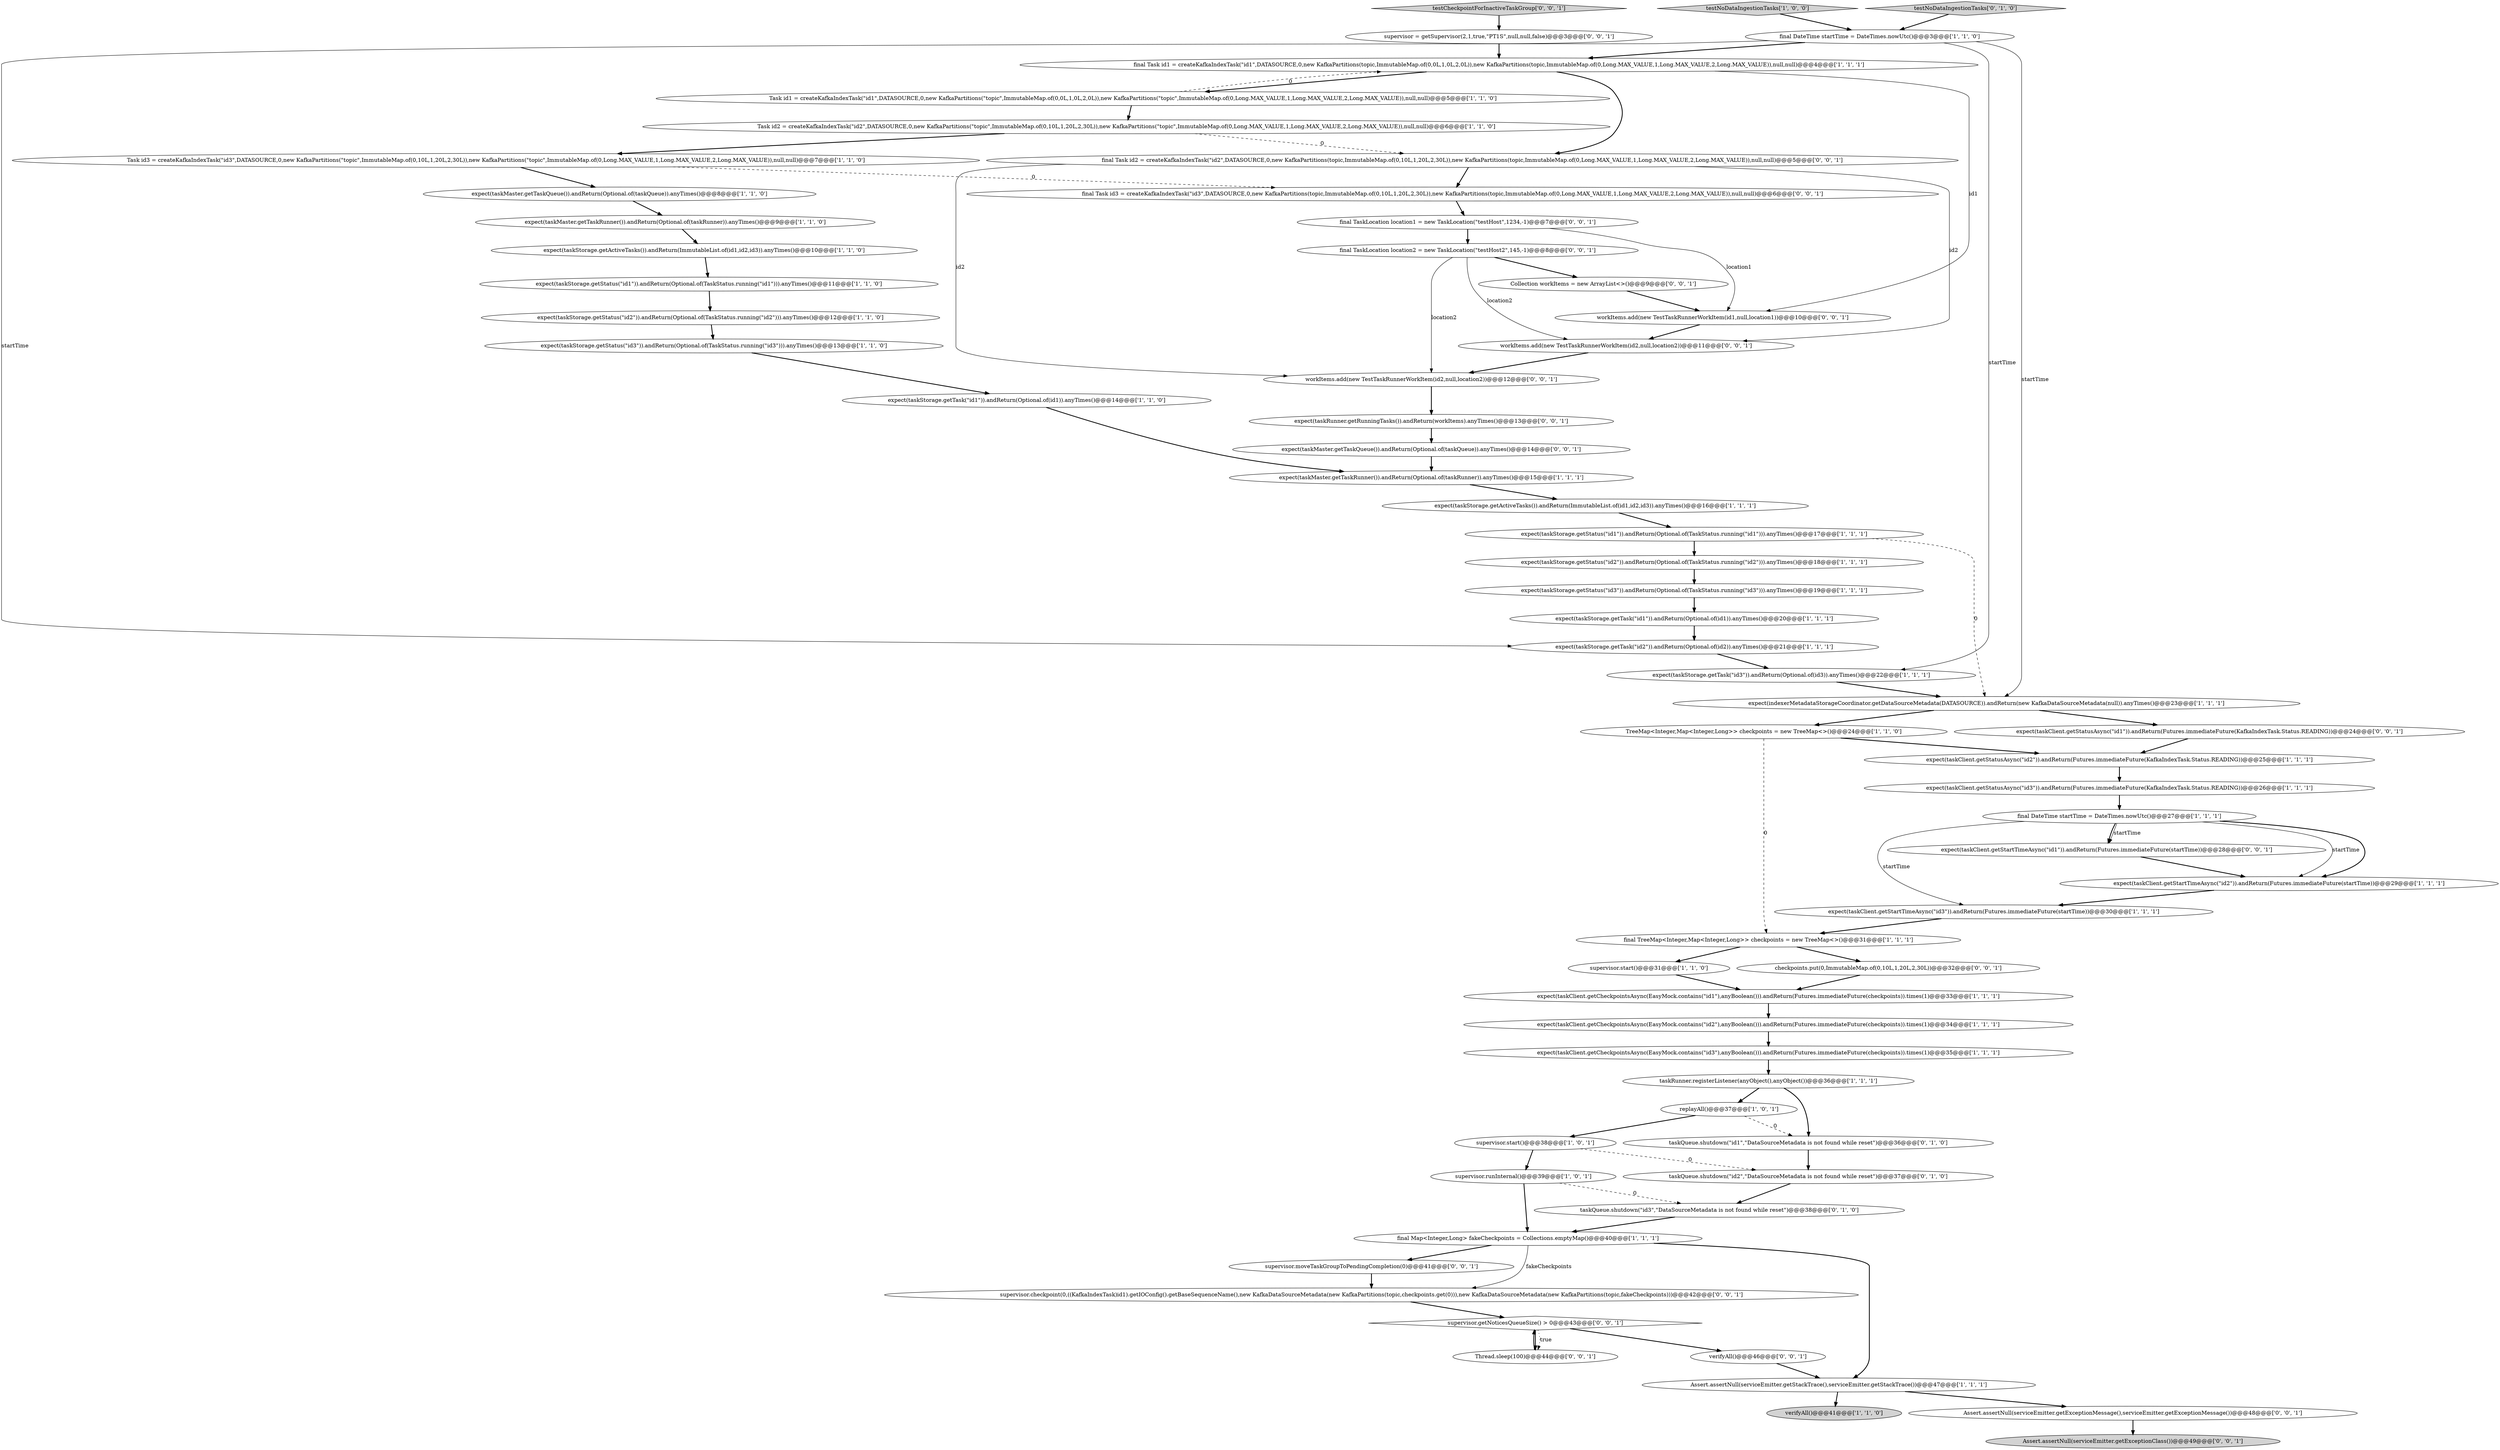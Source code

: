 digraph {
20 [style = filled, label = "TreeMap<Integer,Map<Integer,Long>> checkpoints = new TreeMap<>()@@@24@@@['1', '1', '0']", fillcolor = white, shape = ellipse image = "AAA0AAABBB1BBB"];
21 [style = filled, label = "expect(taskClient.getCheckpointsAsync(EasyMock.contains(\"id2\"),anyBoolean())).andReturn(Futures.immediateFuture(checkpoints)).times(1)@@@34@@@['1', '1', '1']", fillcolor = white, shape = ellipse image = "AAA0AAABBB1BBB"];
4 [style = filled, label = "expect(taskMaster.getTaskRunner()).andReturn(Optional.of(taskRunner)).anyTimes()@@@15@@@['1', '1', '1']", fillcolor = white, shape = ellipse image = "AAA0AAABBB1BBB"];
18 [style = filled, label = "final Task id1 = createKafkaIndexTask(\"id1\",DATASOURCE,0,new KafkaPartitions(topic,ImmutableMap.of(0,0L,1,0L,2,0L)),new KafkaPartitions(topic,ImmutableMap.of(0,Long.MAX_VALUE,1,Long.MAX_VALUE,2,Long.MAX_VALUE)),null,null)@@@4@@@['1', '1', '1']", fillcolor = white, shape = ellipse image = "AAA0AAABBB1BBB"];
47 [style = filled, label = "verifyAll()@@@46@@@['0', '0', '1']", fillcolor = white, shape = ellipse image = "AAA0AAABBB3BBB"];
55 [style = filled, label = "Thread.sleep(100)@@@44@@@['0', '0', '1']", fillcolor = white, shape = ellipse image = "AAA0AAABBB3BBB"];
0 [style = filled, label = "final TreeMap<Integer,Map<Integer,Long>> checkpoints = new TreeMap<>()@@@31@@@['1', '1', '1']", fillcolor = white, shape = ellipse image = "AAA0AAABBB1BBB"];
22 [style = filled, label = "expect(indexerMetadataStorageCoordinator.getDataSourceMetadata(DATASOURCE)).andReturn(new KafkaDataSourceMetadata(null)).anyTimes()@@@23@@@['1', '1', '1']", fillcolor = white, shape = ellipse image = "AAA0AAABBB1BBB"];
33 [style = filled, label = "expect(taskClient.getStatusAsync(\"id3\")).andReturn(Futures.immediateFuture(KafkaIndexTask.Status.READING))@@@26@@@['1', '1', '1']", fillcolor = white, shape = ellipse image = "AAA0AAABBB1BBB"];
5 [style = filled, label = "expect(taskStorage.getTask(\"id3\")).andReturn(Optional.of(id3)).anyTimes()@@@22@@@['1', '1', '1']", fillcolor = white, shape = ellipse image = "AAA0AAABBB1BBB"];
6 [style = filled, label = "verifyAll()@@@41@@@['1', '1', '0']", fillcolor = lightgray, shape = ellipse image = "AAA0AAABBB1BBB"];
54 [style = filled, label = "Assert.assertNull(serviceEmitter.getExceptionClass())@@@49@@@['0', '0', '1']", fillcolor = lightgray, shape = ellipse image = "AAA0AAABBB3BBB"];
61 [style = filled, label = "expect(taskRunner.getRunningTasks()).andReturn(workItems).anyTimes()@@@13@@@['0', '0', '1']", fillcolor = white, shape = ellipse image = "AAA0AAABBB3BBB"];
52 [style = filled, label = "supervisor.getNoticesQueueSize() > 0@@@43@@@['0', '0', '1']", fillcolor = white, shape = diamond image = "AAA0AAABBB3BBB"];
1 [style = filled, label = "replayAll()@@@37@@@['1', '0', '1']", fillcolor = white, shape = ellipse image = "AAA0AAABBB1BBB"];
46 [style = filled, label = "supervisor = getSupervisor(2,1,true,\"PT1S\",null,null,false)@@@3@@@['0', '0', '1']", fillcolor = white, shape = ellipse image = "AAA0AAABBB3BBB"];
58 [style = filled, label = "final TaskLocation location2 = new TaskLocation(\"testHost2\",145,-1)@@@8@@@['0', '0', '1']", fillcolor = white, shape = ellipse image = "AAA0AAABBB3BBB"];
57 [style = filled, label = "expect(taskMaster.getTaskQueue()).andReturn(Optional.of(taskQueue)).anyTimes()@@@14@@@['0', '0', '1']", fillcolor = white, shape = ellipse image = "AAA0AAABBB3BBB"];
12 [style = filled, label = "expect(taskStorage.getActiveTasks()).andReturn(ImmutableList.of(id1,id2,id3)).anyTimes()@@@10@@@['1', '1', '0']", fillcolor = white, shape = ellipse image = "AAA0AAABBB1BBB"];
19 [style = filled, label = "expect(taskClient.getStartTimeAsync(\"id3\")).andReturn(Futures.immediateFuture(startTime))@@@30@@@['1', '1', '1']", fillcolor = white, shape = ellipse image = "AAA0AAABBB1BBB"];
25 [style = filled, label = "taskRunner.registerListener(anyObject(),anyObject())@@@36@@@['1', '1', '1']", fillcolor = white, shape = ellipse image = "AAA0AAABBB1BBB"];
28 [style = filled, label = "final DateTime startTime = DateTimes.nowUtc()@@@3@@@['1', '1', '0']", fillcolor = white, shape = ellipse image = "AAA0AAABBB1BBB"];
31 [style = filled, label = "supervisor.start()@@@38@@@['1', '0', '1']", fillcolor = white, shape = ellipse image = "AAA0AAABBB1BBB"];
35 [style = filled, label = "expect(taskStorage.getTask(\"id2\")).andReturn(Optional.of(id2)).anyTimes()@@@21@@@['1', '1', '1']", fillcolor = white, shape = ellipse image = "AAA0AAABBB1BBB"];
37 [style = filled, label = "Assert.assertNull(serviceEmitter.getStackTrace(),serviceEmitter.getStackTrace())@@@47@@@['1', '1', '1']", fillcolor = white, shape = ellipse image = "AAA0AAABBB1BBB"];
48 [style = filled, label = "workItems.add(new TestTaskRunnerWorkItem(id1,null,location1))@@@10@@@['0', '0', '1']", fillcolor = white, shape = ellipse image = "AAA0AAABBB3BBB"];
63 [style = filled, label = "final Task id2 = createKafkaIndexTask(\"id2\",DATASOURCE,0,new KafkaPartitions(topic,ImmutableMap.of(0,10L,1,20L,2,30L)),new KafkaPartitions(topic,ImmutableMap.of(0,Long.MAX_VALUE,1,Long.MAX_VALUE,2,Long.MAX_VALUE)),null,null)@@@5@@@['0', '0', '1']", fillcolor = white, shape = ellipse image = "AAA0AAABBB3BBB"];
44 [style = filled, label = "final TaskLocation location1 = new TaskLocation(\"testHost\",1234,-1)@@@7@@@['0', '0', '1']", fillcolor = white, shape = ellipse image = "AAA0AAABBB3BBB"];
45 [style = filled, label = "supervisor.moveTaskGroupToPendingCompletion(0)@@@41@@@['0', '0', '1']", fillcolor = white, shape = ellipse image = "AAA0AAABBB3BBB"];
16 [style = filled, label = "Task id3 = createKafkaIndexTask(\"id3\",DATASOURCE,0,new KafkaPartitions(\"topic\",ImmutableMap.of(0,10L,1,20L,2,30L)),new KafkaPartitions(\"topic\",ImmutableMap.of(0,Long.MAX_VALUE,1,Long.MAX_VALUE,2,Long.MAX_VALUE)),null,null)@@@7@@@['1', '1', '0']", fillcolor = white, shape = ellipse image = "AAA0AAABBB1BBB"];
15 [style = filled, label = "supervisor.runInternal()@@@39@@@['1', '0', '1']", fillcolor = white, shape = ellipse image = "AAA0AAABBB1BBB"];
24 [style = filled, label = "expect(taskStorage.getTask(\"id1\")).andReturn(Optional.of(id1)).anyTimes()@@@20@@@['1', '1', '1']", fillcolor = white, shape = ellipse image = "AAA0AAABBB1BBB"];
39 [style = filled, label = "expect(taskStorage.getStatus(\"id1\")).andReturn(Optional.of(TaskStatus.running(\"id1\"))).anyTimes()@@@11@@@['1', '1', '0']", fillcolor = white, shape = ellipse image = "AAA0AAABBB1BBB"];
11 [style = filled, label = "expect(taskStorage.getStatus(\"id2\")).andReturn(Optional.of(TaskStatus.running(\"id2\"))).anyTimes()@@@18@@@['1', '1', '1']", fillcolor = white, shape = ellipse image = "AAA0AAABBB1BBB"];
59 [style = filled, label = "Collection workItems = new ArrayList<>()@@@9@@@['0', '0', '1']", fillcolor = white, shape = ellipse image = "AAA0AAABBB3BBB"];
38 [style = filled, label = "supervisor.start()@@@31@@@['1', '1', '0']", fillcolor = white, shape = ellipse image = "AAA0AAABBB1BBB"];
32 [style = filled, label = "expect(taskMaster.getTaskRunner()).andReturn(Optional.of(taskRunner)).anyTimes()@@@9@@@['1', '1', '0']", fillcolor = white, shape = ellipse image = "AAA0AAABBB1BBB"];
53 [style = filled, label = "supervisor.checkpoint(0,((KafkaIndexTask)id1).getIOConfig().getBaseSequenceName(),new KafkaDataSourceMetadata(new KafkaPartitions(topic,checkpoints.get(0))),new KafkaDataSourceMetadata(new KafkaPartitions(topic,fakeCheckpoints)))@@@42@@@['0', '0', '1']", fillcolor = white, shape = ellipse image = "AAA0AAABBB3BBB"];
60 [style = filled, label = "workItems.add(new TestTaskRunnerWorkItem(id2,null,location2))@@@12@@@['0', '0', '1']", fillcolor = white, shape = ellipse image = "AAA0AAABBB3BBB"];
40 [style = filled, label = "taskQueue.shutdown(\"id2\",\"DataSourceMetadata is not found while reset\")@@@37@@@['0', '1', '0']", fillcolor = white, shape = ellipse image = "AAA1AAABBB2BBB"];
7 [style = filled, label = "expect(taskStorage.getStatus(\"id3\")).andReturn(Optional.of(TaskStatus.running(\"id3\"))).anyTimes()@@@19@@@['1', '1', '1']", fillcolor = white, shape = ellipse image = "AAA0AAABBB1BBB"];
50 [style = filled, label = "workItems.add(new TestTaskRunnerWorkItem(id2,null,location2))@@@11@@@['0', '0', '1']", fillcolor = white, shape = ellipse image = "AAA0AAABBB3BBB"];
36 [style = filled, label = "expect(taskClient.getStartTimeAsync(\"id2\")).andReturn(Futures.immediateFuture(startTime))@@@29@@@['1', '1', '1']", fillcolor = white, shape = ellipse image = "AAA0AAABBB1BBB"];
17 [style = filled, label = "final Map<Integer,Long> fakeCheckpoints = Collections.emptyMap()@@@40@@@['1', '1', '1']", fillcolor = white, shape = ellipse image = "AAA0AAABBB1BBB"];
64 [style = filled, label = "expect(taskClient.getStatusAsync(\"id1\")).andReturn(Futures.immediateFuture(KafkaIndexTask.Status.READING))@@@24@@@['0', '0', '1']", fillcolor = white, shape = ellipse image = "AAA0AAABBB3BBB"];
26 [style = filled, label = "expect(taskStorage.getStatus(\"id3\")).andReturn(Optional.of(TaskStatus.running(\"id3\"))).anyTimes()@@@13@@@['1', '1', '0']", fillcolor = white, shape = ellipse image = "AAA0AAABBB1BBB"];
65 [style = filled, label = "checkpoints.put(0,ImmutableMap.of(0,10L,1,20L,2,30L))@@@32@@@['0', '0', '1']", fillcolor = white, shape = ellipse image = "AAA0AAABBB3BBB"];
27 [style = filled, label = "expect(taskClient.getStatusAsync(\"id2\")).andReturn(Futures.immediateFuture(KafkaIndexTask.Status.READING))@@@25@@@['1', '1', '1']", fillcolor = white, shape = ellipse image = "AAA0AAABBB1BBB"];
14 [style = filled, label = "testNoDataIngestionTasks['1', '0', '0']", fillcolor = lightgray, shape = diamond image = "AAA0AAABBB1BBB"];
29 [style = filled, label = "expect(taskClient.getCheckpointsAsync(EasyMock.contains(\"id1\"),anyBoolean())).andReturn(Futures.immediateFuture(checkpoints)).times(1)@@@33@@@['1', '1', '1']", fillcolor = white, shape = ellipse image = "AAA0AAABBB1BBB"];
30 [style = filled, label = "Task id1 = createKafkaIndexTask(\"id1\",DATASOURCE,0,new KafkaPartitions(\"topic\",ImmutableMap.of(0,0L,1,0L,2,0L)),new KafkaPartitions(\"topic\",ImmutableMap.of(0,Long.MAX_VALUE,1,Long.MAX_VALUE,2,Long.MAX_VALUE)),null,null)@@@5@@@['1', '1', '0']", fillcolor = white, shape = ellipse image = "AAA0AAABBB1BBB"];
62 [style = filled, label = "Assert.assertNull(serviceEmitter.getExceptionMessage(),serviceEmitter.getExceptionMessage())@@@48@@@['0', '0', '1']", fillcolor = white, shape = ellipse image = "AAA0AAABBB3BBB"];
43 [style = filled, label = "testNoDataIngestionTasks['0', '1', '0']", fillcolor = lightgray, shape = diamond image = "AAA0AAABBB2BBB"];
34 [style = filled, label = "expect(taskStorage.getStatus(\"id2\")).andReturn(Optional.of(TaskStatus.running(\"id2\"))).anyTimes()@@@12@@@['1', '1', '0']", fillcolor = white, shape = ellipse image = "AAA0AAABBB1BBB"];
49 [style = filled, label = "testCheckpointForInactiveTaskGroup['0', '0', '1']", fillcolor = lightgray, shape = diamond image = "AAA0AAABBB3BBB"];
41 [style = filled, label = "taskQueue.shutdown(\"id1\",\"DataSourceMetadata is not found while reset\")@@@36@@@['0', '1', '0']", fillcolor = white, shape = ellipse image = "AAA1AAABBB2BBB"];
3 [style = filled, label = "expect(taskClient.getCheckpointsAsync(EasyMock.contains(\"id3\"),anyBoolean())).andReturn(Futures.immediateFuture(checkpoints)).times(1)@@@35@@@['1', '1', '1']", fillcolor = white, shape = ellipse image = "AAA0AAABBB1BBB"];
51 [style = filled, label = "final Task id3 = createKafkaIndexTask(\"id3\",DATASOURCE,0,new KafkaPartitions(topic,ImmutableMap.of(0,10L,1,20L,2,30L)),new KafkaPartitions(topic,ImmutableMap.of(0,Long.MAX_VALUE,1,Long.MAX_VALUE,2,Long.MAX_VALUE)),null,null)@@@6@@@['0', '0', '1']", fillcolor = white, shape = ellipse image = "AAA0AAABBB3BBB"];
56 [style = filled, label = "expect(taskClient.getStartTimeAsync(\"id1\")).andReturn(Futures.immediateFuture(startTime))@@@28@@@['0', '0', '1']", fillcolor = white, shape = ellipse image = "AAA0AAABBB3BBB"];
10 [style = filled, label = "final DateTime startTime = DateTimes.nowUtc()@@@27@@@['1', '1', '1']", fillcolor = white, shape = ellipse image = "AAA0AAABBB1BBB"];
13 [style = filled, label = "Task id2 = createKafkaIndexTask(\"id2\",DATASOURCE,0,new KafkaPartitions(\"topic\",ImmutableMap.of(0,10L,1,20L,2,30L)),new KafkaPartitions(\"topic\",ImmutableMap.of(0,Long.MAX_VALUE,1,Long.MAX_VALUE,2,Long.MAX_VALUE)),null,null)@@@6@@@['1', '1', '0']", fillcolor = white, shape = ellipse image = "AAA0AAABBB1BBB"];
9 [style = filled, label = "expect(taskStorage.getStatus(\"id1\")).andReturn(Optional.of(TaskStatus.running(\"id1\"))).anyTimes()@@@17@@@['1', '1', '1']", fillcolor = white, shape = ellipse image = "AAA0AAABBB1BBB"];
2 [style = filled, label = "expect(taskMaster.getTaskQueue()).andReturn(Optional.of(taskQueue)).anyTimes()@@@8@@@['1', '1', '0']", fillcolor = white, shape = ellipse image = "AAA0AAABBB1BBB"];
8 [style = filled, label = "expect(taskStorage.getTask(\"id1\")).andReturn(Optional.of(id1)).anyTimes()@@@14@@@['1', '1', '0']", fillcolor = white, shape = ellipse image = "AAA0AAABBB1BBB"];
42 [style = filled, label = "taskQueue.shutdown(\"id3\",\"DataSourceMetadata is not found while reset\")@@@38@@@['0', '1', '0']", fillcolor = white, shape = ellipse image = "AAA1AAABBB2BBB"];
23 [style = filled, label = "expect(taskStorage.getActiveTasks()).andReturn(ImmutableList.of(id1,id2,id3)).anyTimes()@@@16@@@['1', '1', '1']", fillcolor = white, shape = ellipse image = "AAA0AAABBB1BBB"];
23->9 [style = bold, label=""];
20->27 [style = bold, label=""];
60->61 [style = bold, label=""];
21->3 [style = bold, label=""];
7->24 [style = bold, label=""];
65->29 [style = bold, label=""];
30->13 [style = bold, label=""];
56->36 [style = bold, label=""];
43->28 [style = bold, label=""];
19->0 [style = bold, label=""];
13->63 [style = dashed, label="0"];
22->20 [style = bold, label=""];
61->57 [style = bold, label=""];
25->1 [style = bold, label=""];
14->28 [style = bold, label=""];
52->55 [style = bold, label=""];
10->36 [style = solid, label="startTime"];
3->25 [style = bold, label=""];
28->18 [style = bold, label=""];
15->42 [style = dashed, label="0"];
4->23 [style = bold, label=""];
64->27 [style = bold, label=""];
25->41 [style = bold, label=""];
47->37 [style = bold, label=""];
10->56 [style = solid, label="startTime"];
34->26 [style = bold, label=""];
58->59 [style = bold, label=""];
29->21 [style = bold, label=""];
12->39 [style = bold, label=""];
24->35 [style = bold, label=""];
41->40 [style = bold, label=""];
22->64 [style = bold, label=""];
27->33 [style = bold, label=""];
36->19 [style = bold, label=""];
48->50 [style = bold, label=""];
58->60 [style = solid, label="location2"];
0->38 [style = bold, label=""];
63->50 [style = solid, label="id2"];
16->51 [style = dashed, label="0"];
16->2 [style = bold, label=""];
10->19 [style = solid, label="startTime"];
28->35 [style = solid, label="startTime"];
35->5 [style = bold, label=""];
20->0 [style = dashed, label="0"];
50->60 [style = bold, label=""];
1->41 [style = dashed, label="0"];
2->32 [style = bold, label=""];
5->22 [style = bold, label=""];
52->55 [style = dotted, label="true"];
55->52 [style = bold, label=""];
63->51 [style = bold, label=""];
28->22 [style = solid, label="startTime"];
58->50 [style = solid, label="location2"];
31->15 [style = bold, label=""];
18->30 [style = bold, label=""];
44->58 [style = bold, label=""];
15->17 [style = bold, label=""];
44->48 [style = solid, label="location1"];
26->8 [style = bold, label=""];
40->42 [style = bold, label=""];
1->31 [style = bold, label=""];
17->53 [style = solid, label="fakeCheckpoints"];
33->10 [style = bold, label=""];
0->65 [style = bold, label=""];
63->60 [style = solid, label="id2"];
18->48 [style = solid, label="id1"];
45->53 [style = bold, label=""];
17->37 [style = bold, label=""];
57->4 [style = bold, label=""];
13->16 [style = bold, label=""];
42->17 [style = bold, label=""];
46->18 [style = bold, label=""];
37->62 [style = bold, label=""];
28->5 [style = solid, label="startTime"];
52->47 [style = bold, label=""];
32->12 [style = bold, label=""];
9->11 [style = bold, label=""];
17->45 [style = bold, label=""];
30->18 [style = dashed, label="0"];
8->4 [style = bold, label=""];
39->34 [style = bold, label=""];
31->40 [style = dashed, label="0"];
51->44 [style = bold, label=""];
38->29 [style = bold, label=""];
10->36 [style = bold, label=""];
18->63 [style = bold, label=""];
59->48 [style = bold, label=""];
62->54 [style = bold, label=""];
11->7 [style = bold, label=""];
37->6 [style = bold, label=""];
10->56 [style = bold, label=""];
49->46 [style = bold, label=""];
9->22 [style = dashed, label="0"];
53->52 [style = bold, label=""];
}
